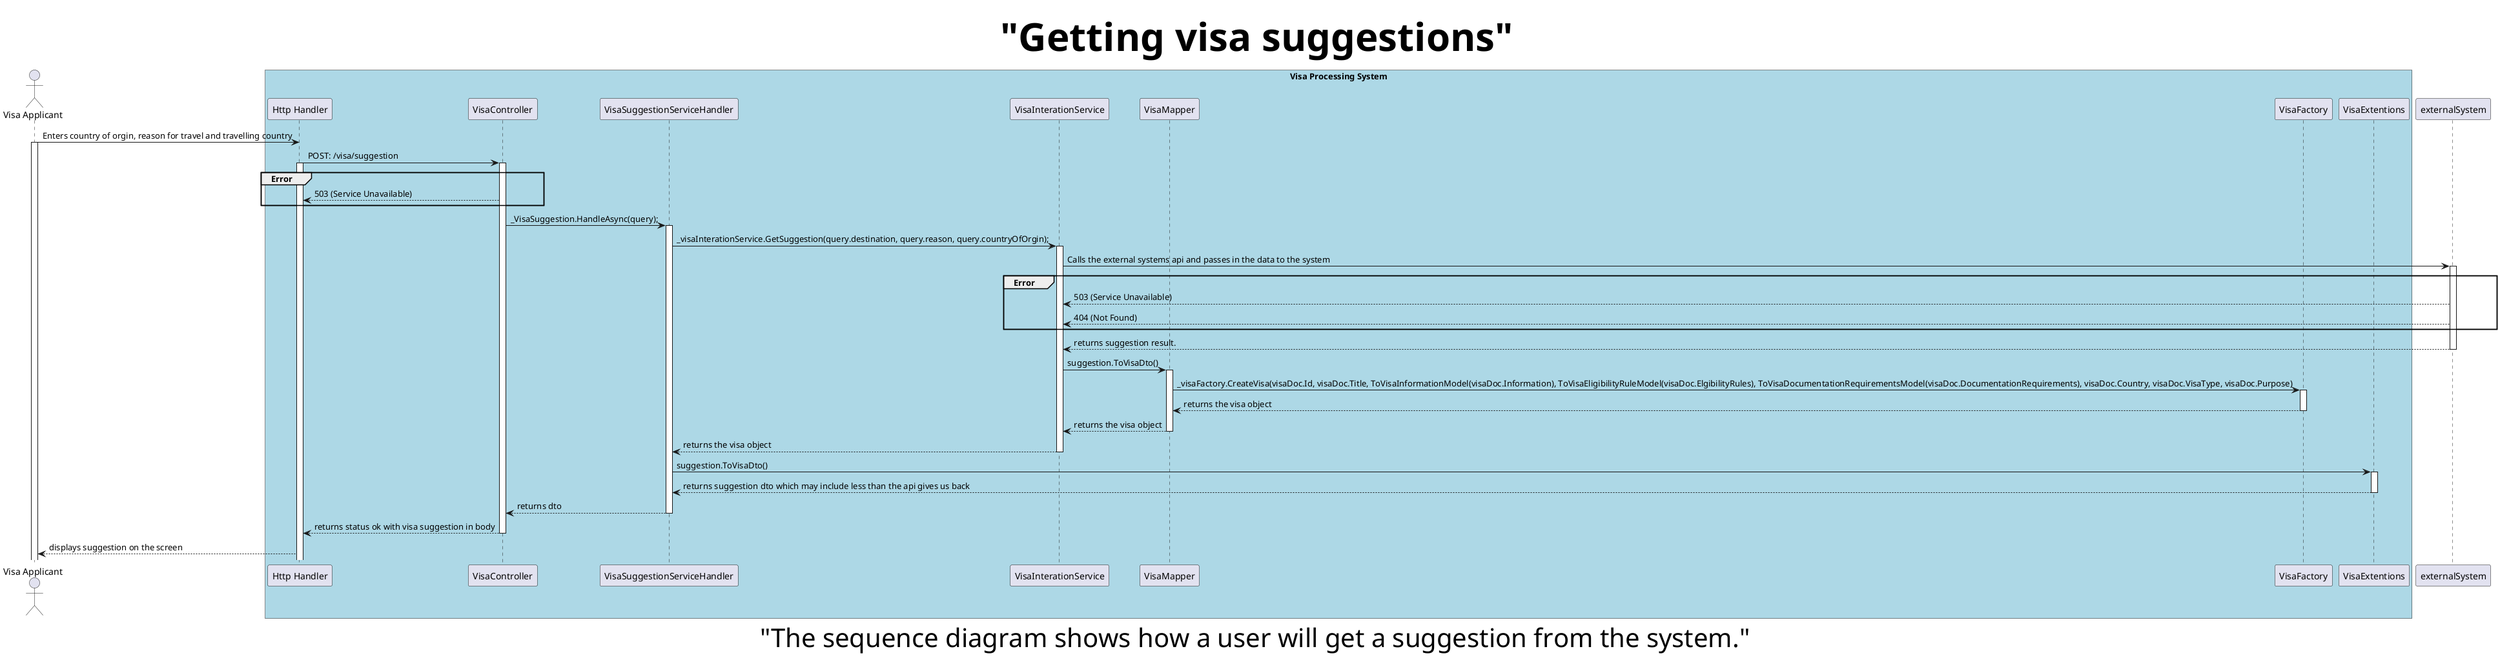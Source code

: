@startuml
title <size:60> "Getting visa suggestions"
caption <size:40> "The sequence diagram shows how a user will get a suggestion from the system."

actor "Visa Applicant" as User


box "Visa Processing System" #LightBlue
    participant "Http Handler" as FrontEnd
    participant "VisaController" as Controller
    participant "VisaSuggestionServiceHandler" as visaSuggestionServiceHandler 
    participant "VisaInterationService" as visaInterationService 
    participant "VisaMapper" as visaMapper
    participant "VisaFactory" as visaFactory
    participant "VisaExtentions" as visaExtentions

    

   User -> FrontEnd :Enters country of orgin, reason for travel and travelling country
   activate User

   FrontEnd -> Controller :POST: /visa/suggestion
   activate Controller
   activate FrontEnd

   group Error
    Controller --> FrontEnd: 503 (Service Unavailable)
    end  

    Controller -> visaSuggestionServiceHandler : _VisaSuggestion.HandleAsync(query);
    activate visaSuggestionServiceHandler

    visaSuggestionServiceHandler -> visaInterationService: _visaInterationService.GetSuggestion(query.destination, query.reason, query.countryOfOrgin);
    activate visaInterationService

    visaInterationService -> externalSystem : Calls the external systems api and passes in the data to the system
    activate externalSystem
    
    group Error
    externalSystem --> visaInterationService: 503 (Service Unavailable)

    externalSystem --> visaInterationService: 404 (Not Found)
    end  

    externalSystem --> visaInterationService: returns suggestion result.
    deactivate externalSystem

    visaInterationService -> visaMapper: suggestion.ToVisaDto()
    activate visaMapper

    visaMapper -> visaFactory: _visaFactory.CreateVisa(visaDoc.Id, visaDoc.Title, ToVisaInformationModel(visaDoc.Information), ToVisaEligibilityRuleModel(visaDoc.ElgibilityRules), ToVisaDocumentationRequirementsModel(visaDoc.DocumentationRequirements), visaDoc.Country, visaDoc.VisaType, visaDoc.Purpose)
    activate visaFactory

    visaFactory --> visaMapper: returns the visa object
    deactivate visaFactory

    visaMapper --> visaInterationService: returns the visa object
    deactivate visaMapper

    visaInterationService --> visaSuggestionServiceHandler: returns the visa object
    deactivate visaInterationService

    visaSuggestionServiceHandler -> visaExtentions : suggestion.ToVisaDto()
    activate visaExtentions

    visaExtentions --> visaSuggestionServiceHandler: returns suggestion dto which may include less than the api gives us back
    deactivate visaExtentions

    visaSuggestionServiceHandler --> Controller: returns dto
    deactivate visaSuggestionServiceHandler

    Controller --> FrontEnd: returns status ok with visa suggestion in body
    deactivate Controller

    FrontEnd --> User: displays suggestion on the screen
end box

participant "Global Visa Hub Service" as externalSystem 

@enduml
